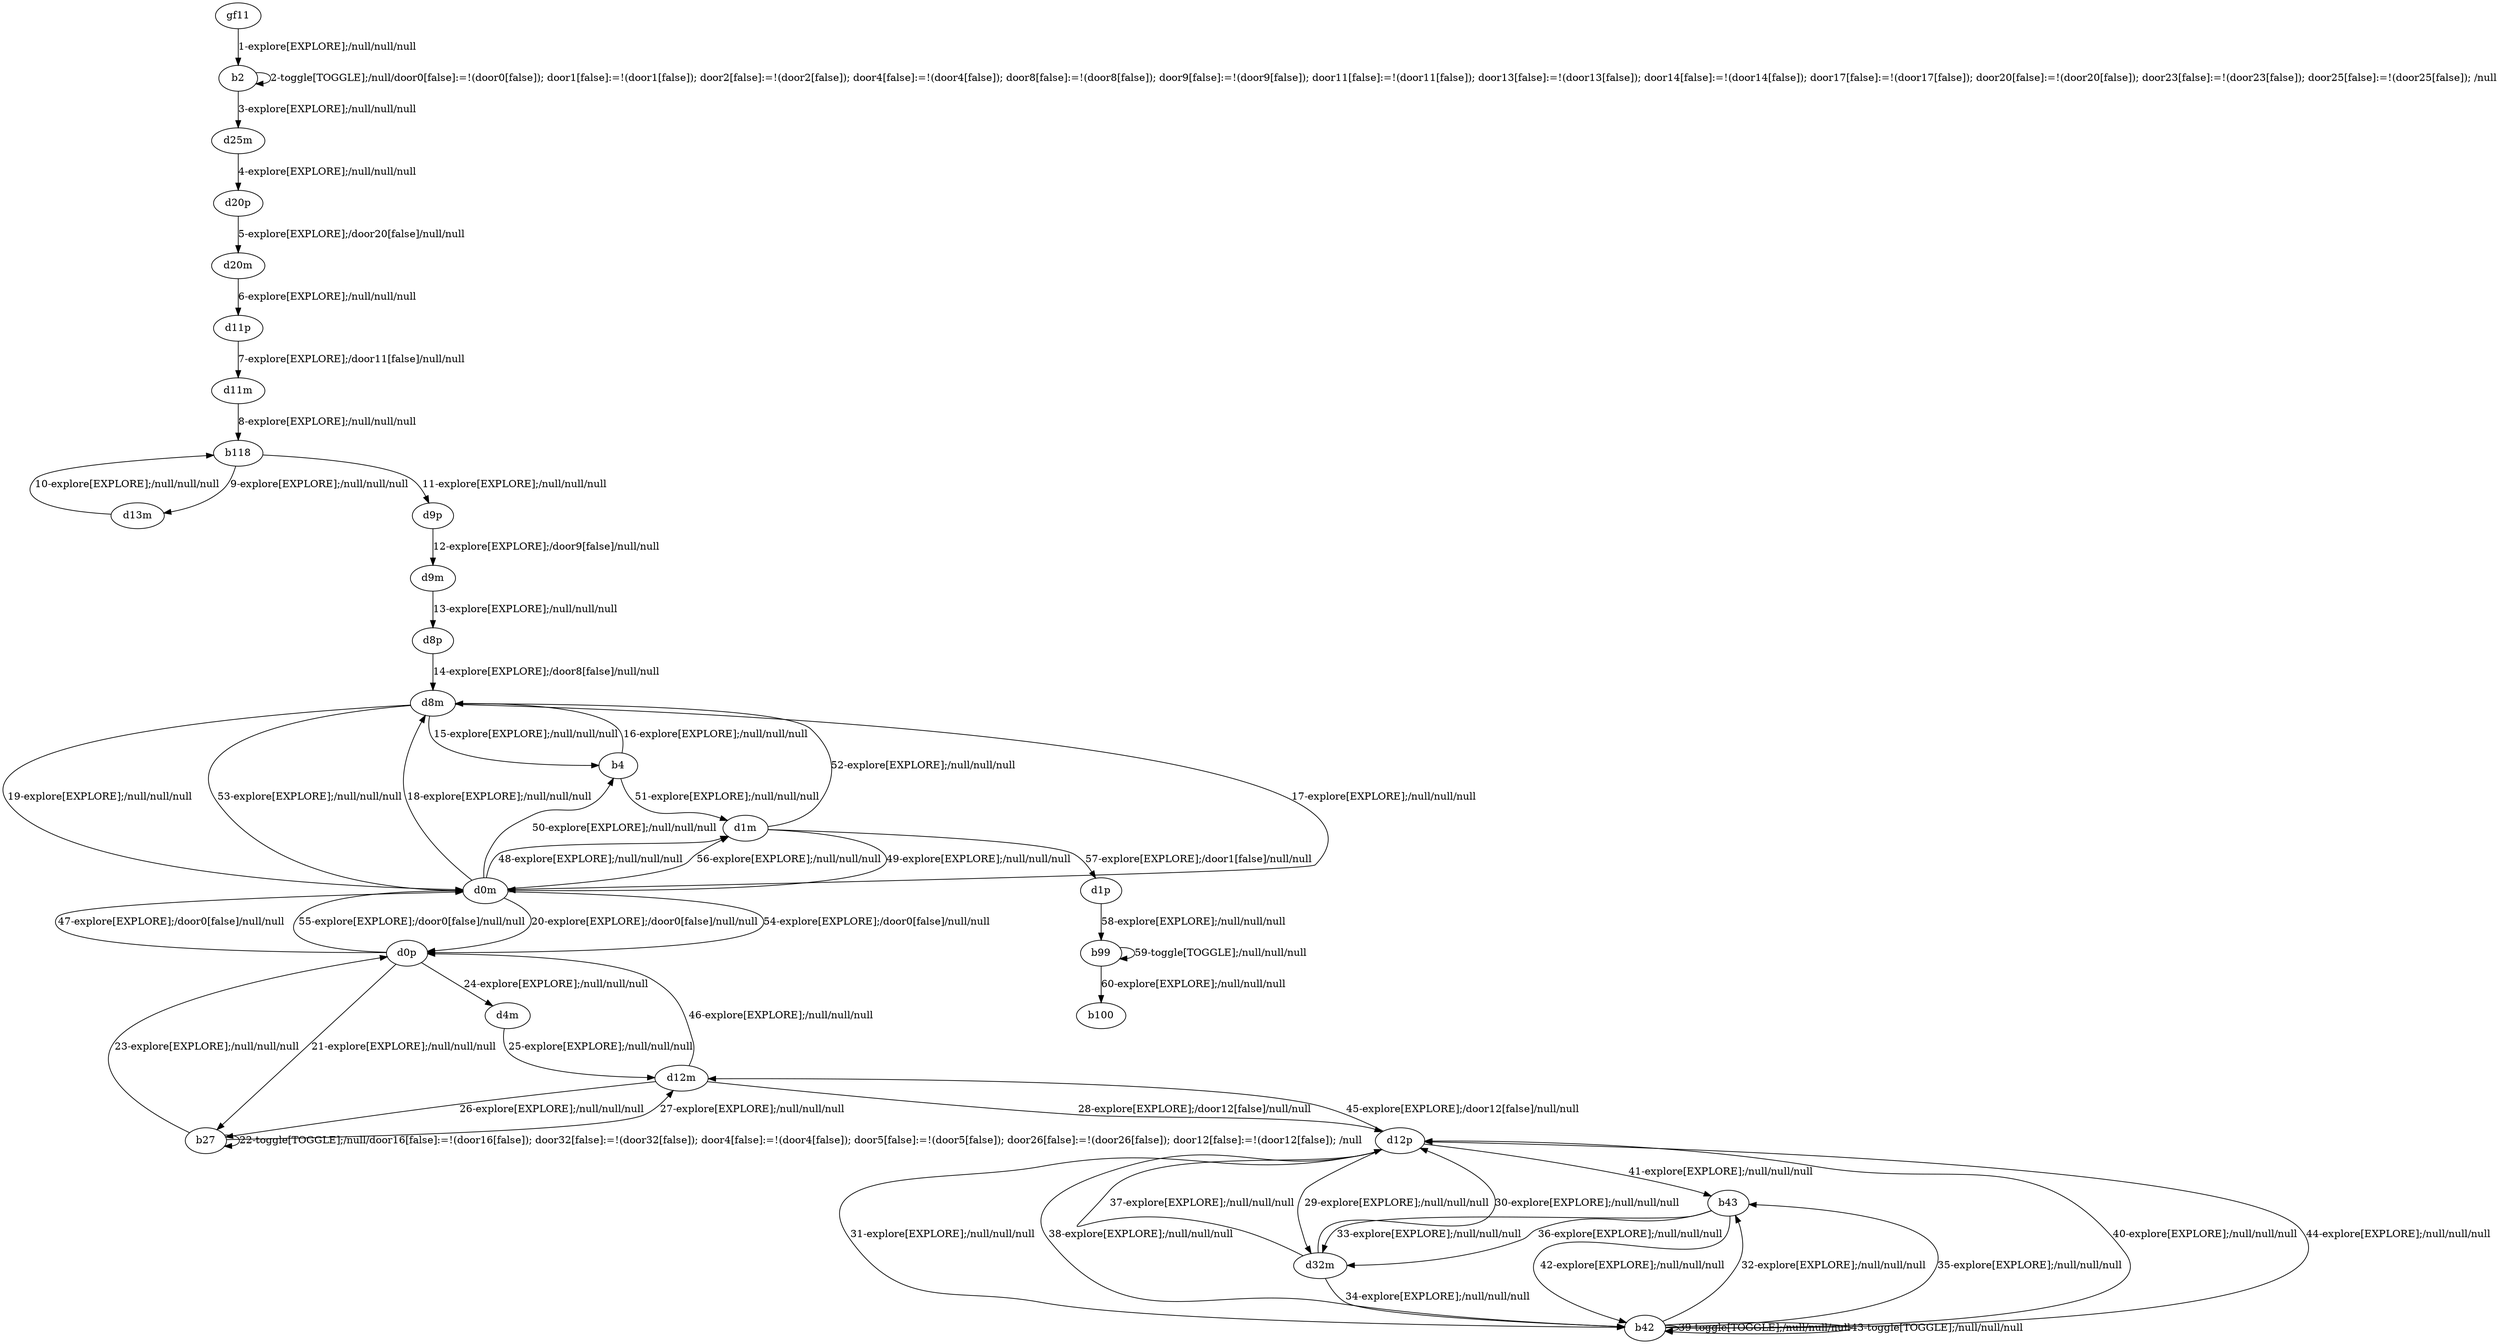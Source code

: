 # Total number of goals covered by this test: 1
# b99 --> b100

digraph g {
"gf11" -> "b2" [label = "1-explore[EXPLORE];/null/null/null"];
"b2" -> "b2" [label = "2-toggle[TOGGLE];/null/door0[false]:=!(door0[false]); door1[false]:=!(door1[false]); door2[false]:=!(door2[false]); door4[false]:=!(door4[false]); door8[false]:=!(door8[false]); door9[false]:=!(door9[false]); door11[false]:=!(door11[false]); door13[false]:=!(door13[false]); door14[false]:=!(door14[false]); door17[false]:=!(door17[false]); door20[false]:=!(door20[false]); door23[false]:=!(door23[false]); door25[false]:=!(door25[false]); /null"];
"b2" -> "d25m" [label = "3-explore[EXPLORE];/null/null/null"];
"d25m" -> "d20p" [label = "4-explore[EXPLORE];/null/null/null"];
"d20p" -> "d20m" [label = "5-explore[EXPLORE];/door20[false]/null/null"];
"d20m" -> "d11p" [label = "6-explore[EXPLORE];/null/null/null"];
"d11p" -> "d11m" [label = "7-explore[EXPLORE];/door11[false]/null/null"];
"d11m" -> "b118" [label = "8-explore[EXPLORE];/null/null/null"];
"b118" -> "d13m" [label = "9-explore[EXPLORE];/null/null/null"];
"d13m" -> "b118" [label = "10-explore[EXPLORE];/null/null/null"];
"b118" -> "d9p" [label = "11-explore[EXPLORE];/null/null/null"];
"d9p" -> "d9m" [label = "12-explore[EXPLORE];/door9[false]/null/null"];
"d9m" -> "d8p" [label = "13-explore[EXPLORE];/null/null/null"];
"d8p" -> "d8m" [label = "14-explore[EXPLORE];/door8[false]/null/null"];
"d8m" -> "b4" [label = "15-explore[EXPLORE];/null/null/null"];
"b4" -> "d8m" [label = "16-explore[EXPLORE];/null/null/null"];
"d8m" -> "d0m" [label = "17-explore[EXPLORE];/null/null/null"];
"d0m" -> "d8m" [label = "18-explore[EXPLORE];/null/null/null"];
"d8m" -> "d0m" [label = "19-explore[EXPLORE];/null/null/null"];
"d0m" -> "d0p" [label = "20-explore[EXPLORE];/door0[false]/null/null"];
"d0p" -> "b27" [label = "21-explore[EXPLORE];/null/null/null"];
"b27" -> "b27" [label = "22-toggle[TOGGLE];/null/door16[false]:=!(door16[false]); door32[false]:=!(door32[false]); door4[false]:=!(door4[false]); door5[false]:=!(door5[false]); door26[false]:=!(door26[false]); door12[false]:=!(door12[false]); /null"];
"b27" -> "d0p" [label = "23-explore[EXPLORE];/null/null/null"];
"d0p" -> "d4m" [label = "24-explore[EXPLORE];/null/null/null"];
"d4m" -> "d12m" [label = "25-explore[EXPLORE];/null/null/null"];
"d12m" -> "b27" [label = "26-explore[EXPLORE];/null/null/null"];
"b27" -> "d12m" [label = "27-explore[EXPLORE];/null/null/null"];
"d12m" -> "d12p" [label = "28-explore[EXPLORE];/door12[false]/null/null"];
"d12p" -> "d32m" [label = "29-explore[EXPLORE];/null/null/null"];
"d32m" -> "d12p" [label = "30-explore[EXPLORE];/null/null/null"];
"d12p" -> "b42" [label = "31-explore[EXPLORE];/null/null/null"];
"b42" -> "b43" [label = "32-explore[EXPLORE];/null/null/null"];
"b43" -> "d32m" [label = "33-explore[EXPLORE];/null/null/null"];
"d32m" -> "b42" [label = "34-explore[EXPLORE];/null/null/null"];
"b42" -> "b43" [label = "35-explore[EXPLORE];/null/null/null"];
"b43" -> "d32m" [label = "36-explore[EXPLORE];/null/null/null"];
"d32m" -> "d12p" [label = "37-explore[EXPLORE];/null/null/null"];
"d12p" -> "b42" [label = "38-explore[EXPLORE];/null/null/null"];
"b42" -> "b42" [label = "39-toggle[TOGGLE];/null/null/null"];
"b42" -> "d12p" [label = "40-explore[EXPLORE];/null/null/null"];
"d12p" -> "b43" [label = "41-explore[EXPLORE];/null/null/null"];
"b43" -> "b42" [label = "42-explore[EXPLORE];/null/null/null"];
"b42" -> "b42" [label = "43-toggle[TOGGLE];/null/null/null"];
"b42" -> "d12p" [label = "44-explore[EXPLORE];/null/null/null"];
"d12p" -> "d12m" [label = "45-explore[EXPLORE];/door12[false]/null/null"];
"d12m" -> "d0p" [label = "46-explore[EXPLORE];/null/null/null"];
"d0p" -> "d0m" [label = "47-explore[EXPLORE];/door0[false]/null/null"];
"d0m" -> "d1m" [label = "48-explore[EXPLORE];/null/null/null"];
"d1m" -> "d0m" [label = "49-explore[EXPLORE];/null/null/null"];
"d0m" -> "b4" [label = "50-explore[EXPLORE];/null/null/null"];
"b4" -> "d1m" [label = "51-explore[EXPLORE];/null/null/null"];
"d1m" -> "d8m" [label = "52-explore[EXPLORE];/null/null/null"];
"d8m" -> "d0m" [label = "53-explore[EXPLORE];/null/null/null"];
"d0m" -> "d0p" [label = "54-explore[EXPLORE];/door0[false]/null/null"];
"d0p" -> "d0m" [label = "55-explore[EXPLORE];/door0[false]/null/null"];
"d0m" -> "d1m" [label = "56-explore[EXPLORE];/null/null/null"];
"d1m" -> "d1p" [label = "57-explore[EXPLORE];/door1[false]/null/null"];
"d1p" -> "b99" [label = "58-explore[EXPLORE];/null/null/null"];
"b99" -> "b99" [label = "59-toggle[TOGGLE];/null/null/null"];
"b99" -> "b100" [label = "60-explore[EXPLORE];/null/null/null"];
}
